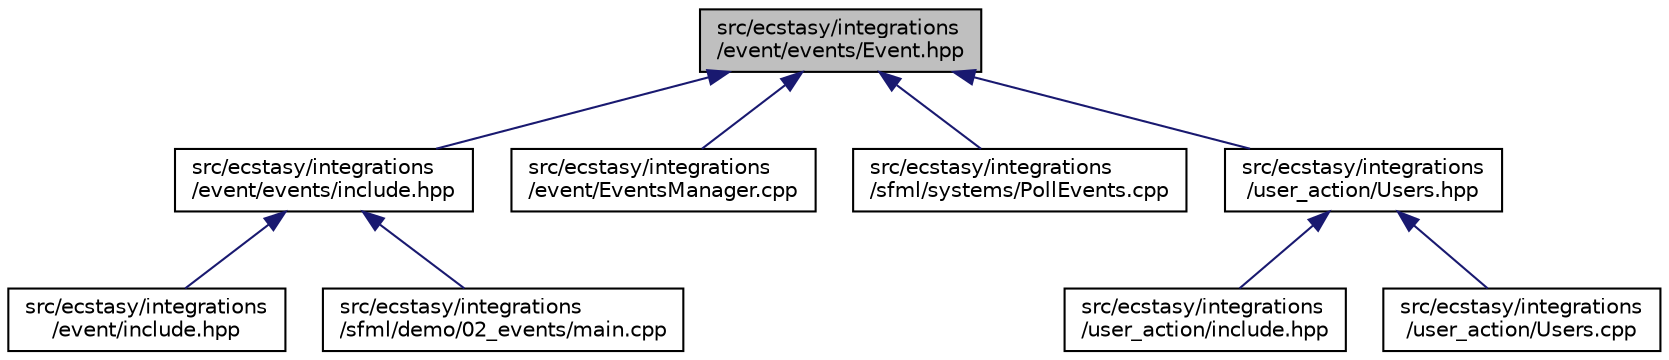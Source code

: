 digraph "src/ecstasy/integrations/event/events/Event.hpp"
{
 // LATEX_PDF_SIZE
  edge [fontname="Helvetica",fontsize="10",labelfontname="Helvetica",labelfontsize="10"];
  node [fontname="Helvetica",fontsize="10",shape=record];
  Node1 [label="src/ecstasy/integrations\l/event/events/Event.hpp",height=0.2,width=0.4,color="black", fillcolor="grey75", style="filled", fontcolor="black",tooltip=" "];
  Node1 -> Node2 [dir="back",color="midnightblue",fontsize="10",style="solid",fontname="Helvetica"];
  Node2 [label="src/ecstasy/integrations\l/event/events/include.hpp",height=0.2,width=0.4,color="black", fillcolor="white", style="filled",URL="$integrations_2event_2events_2include_8hpp.html",tooltip=" "];
  Node2 -> Node3 [dir="back",color="midnightblue",fontsize="10",style="solid",fontname="Helvetica"];
  Node3 [label="src/ecstasy/integrations\l/event/include.hpp",height=0.2,width=0.4,color="black", fillcolor="white", style="filled",URL="$integrations_2event_2include_8hpp.html",tooltip=" "];
  Node2 -> Node4 [dir="back",color="midnightblue",fontsize="10",style="solid",fontname="Helvetica"];
  Node4 [label="src/ecstasy/integrations\l/sfml/demo/02_events/main.cpp",height=0.2,width=0.4,color="black", fillcolor="white", style="filled",URL="$02__events_2main_8cpp.html",tooltip=" "];
  Node1 -> Node5 [dir="back",color="midnightblue",fontsize="10",style="solid",fontname="Helvetica"];
  Node5 [label="src/ecstasy/integrations\l/event/EventsManager.cpp",height=0.2,width=0.4,color="black", fillcolor="white", style="filled",URL="$_events_manager_8cpp.html",tooltip=" "];
  Node1 -> Node6 [dir="back",color="midnightblue",fontsize="10",style="solid",fontname="Helvetica"];
  Node6 [label="src/ecstasy/integrations\l/sfml/systems/PollEvents.cpp",height=0.2,width=0.4,color="black", fillcolor="white", style="filled",URL="$_poll_events_8cpp.html",tooltip=" "];
  Node1 -> Node7 [dir="back",color="midnightblue",fontsize="10",style="solid",fontname="Helvetica"];
  Node7 [label="src/ecstasy/integrations\l/user_action/Users.hpp",height=0.2,width=0.4,color="black", fillcolor="white", style="filled",URL="$_users_8hpp.html",tooltip=" "];
  Node7 -> Node8 [dir="back",color="midnightblue",fontsize="10",style="solid",fontname="Helvetica"];
  Node8 [label="src/ecstasy/integrations\l/user_action/include.hpp",height=0.2,width=0.4,color="black", fillcolor="white", style="filled",URL="$integrations_2user__action_2include_8hpp.html",tooltip=" "];
  Node7 -> Node9 [dir="back",color="midnightblue",fontsize="10",style="solid",fontname="Helvetica"];
  Node9 [label="src/ecstasy/integrations\l/user_action/Users.cpp",height=0.2,width=0.4,color="black", fillcolor="white", style="filled",URL="$_users_8cpp.html",tooltip=" "];
}
